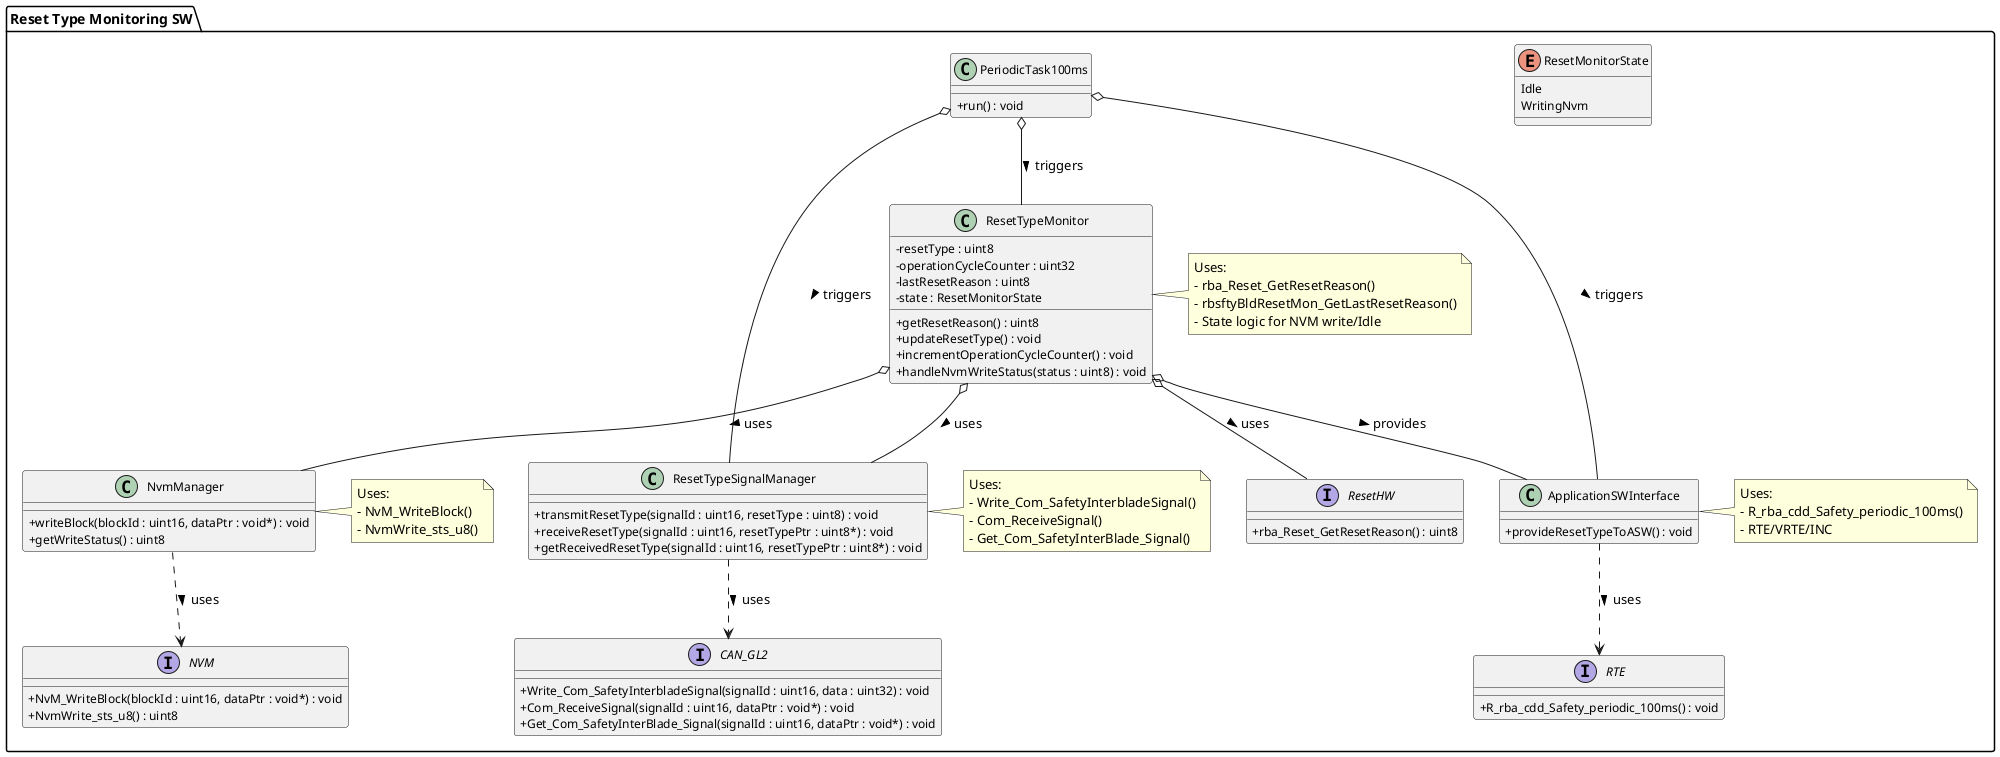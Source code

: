 @startuml
skinparam classAttributeIconSize 0
skinparam classFontSize 13
skinparam classAttributeFontSize 12
skinparam classMethodFontSize 12
 
package "Reset Type Monitoring SW" {
 
    class ResetTypeMonitor {
        - resetType : uint8
        - operationCycleCounter : uint32
        - lastResetReason : uint8
        - state : ResetMonitorState
        + getResetReason() : uint8
        + updateResetType() : void
        + incrementOperationCycleCounter() : void
        + handleNvmWriteStatus(status : uint8) : void
    }
 
    enum ResetMonitorState {
        Idle
        WritingNvm
    }
 
    class ResetTypeSignalManager {
        + transmitResetType(signalId : uint16, resetType : uint8) : void
        + receiveResetType(signalId : uint16, resetTypePtr : uint8*) : void
        + getReceivedResetType(signalId : uint16, resetTypePtr : uint8*) : void
    }
 
    class ApplicationSWInterface {
        + provideResetTypeToASW() : void
    }
 
    class NvmManager {
        + writeBlock(blockId : uint16, dataPtr : void*) : void
        + getWriteStatus() : uint8
    }
 
    class PeriodicTask100ms {
        + run() : void
    }
 
    ' External Interfaces
    interface RTE {
        + R_rba_cdd_Safety_periodic_100ms() : void
    }
 
    interface CAN_GL2 {
        + Write_Com_SafetyInterbladeSignal(signalId : uint16, data : uint32) : void
        + Com_ReceiveSignal(signalId : uint16, dataPtr : void*) : void
        + Get_Com_SafetyInterBlade_Signal(signalId : uint16, dataPtr : void*) : void
    }
 
    interface NVM {
        + NvM_WriteBlock(blockId : uint16, dataPtr : void*) : void
        + NvmWrite_sts_u8() : uint8
    }
 
    interface ResetHW {
        + rba_Reset_GetResetReason() : uint8
    }
 
    ' Relationships
    ResetTypeMonitor o-- ResetTypeSignalManager : uses >
    ResetTypeMonitor o-- NvmManager : uses >
    ResetTypeMonitor o-- ResetHW : uses >
    ResetTypeMonitor o-- ApplicationSWInterface : provides >
    ApplicationSWInterface ..> RTE : uses >
    ResetTypeSignalManager ..> CAN_GL2 : uses >
    NvmManager ..> NVM : uses >
 
    PeriodicTask100ms o-- ResetTypeMonitor : triggers >
    PeriodicTask100ms o-- ResetTypeSignalManager : triggers >
    PeriodicTask100ms o-- ApplicationSWInterface : triggers >
 
    ' Notes for API mapping
    note right of ResetTypeMonitor
        Uses:
        - rba_Reset_GetResetReason()
        - rbsftyBldResetMon_GetLastResetReason()
        - State logic for NVM write/Idle
    end note
 
    note right of ResetTypeSignalManager
        Uses:
        - Write_Com_SafetyInterbladeSignal()
        - Com_ReceiveSignal()
        - Get_Com_SafetyInterBlade_Signal()
    end note
 
    note right of ApplicationSWInterface
        Uses:
        - R_rba_cdd_Safety_periodic_100ms()
        - RTE/VRTE/INC
    end note
 
    note right of NvmManager
        Uses:
        - NvM_WriteBlock()
        - NvmWrite_sts_u8()
    end note
}
 
@enduml
